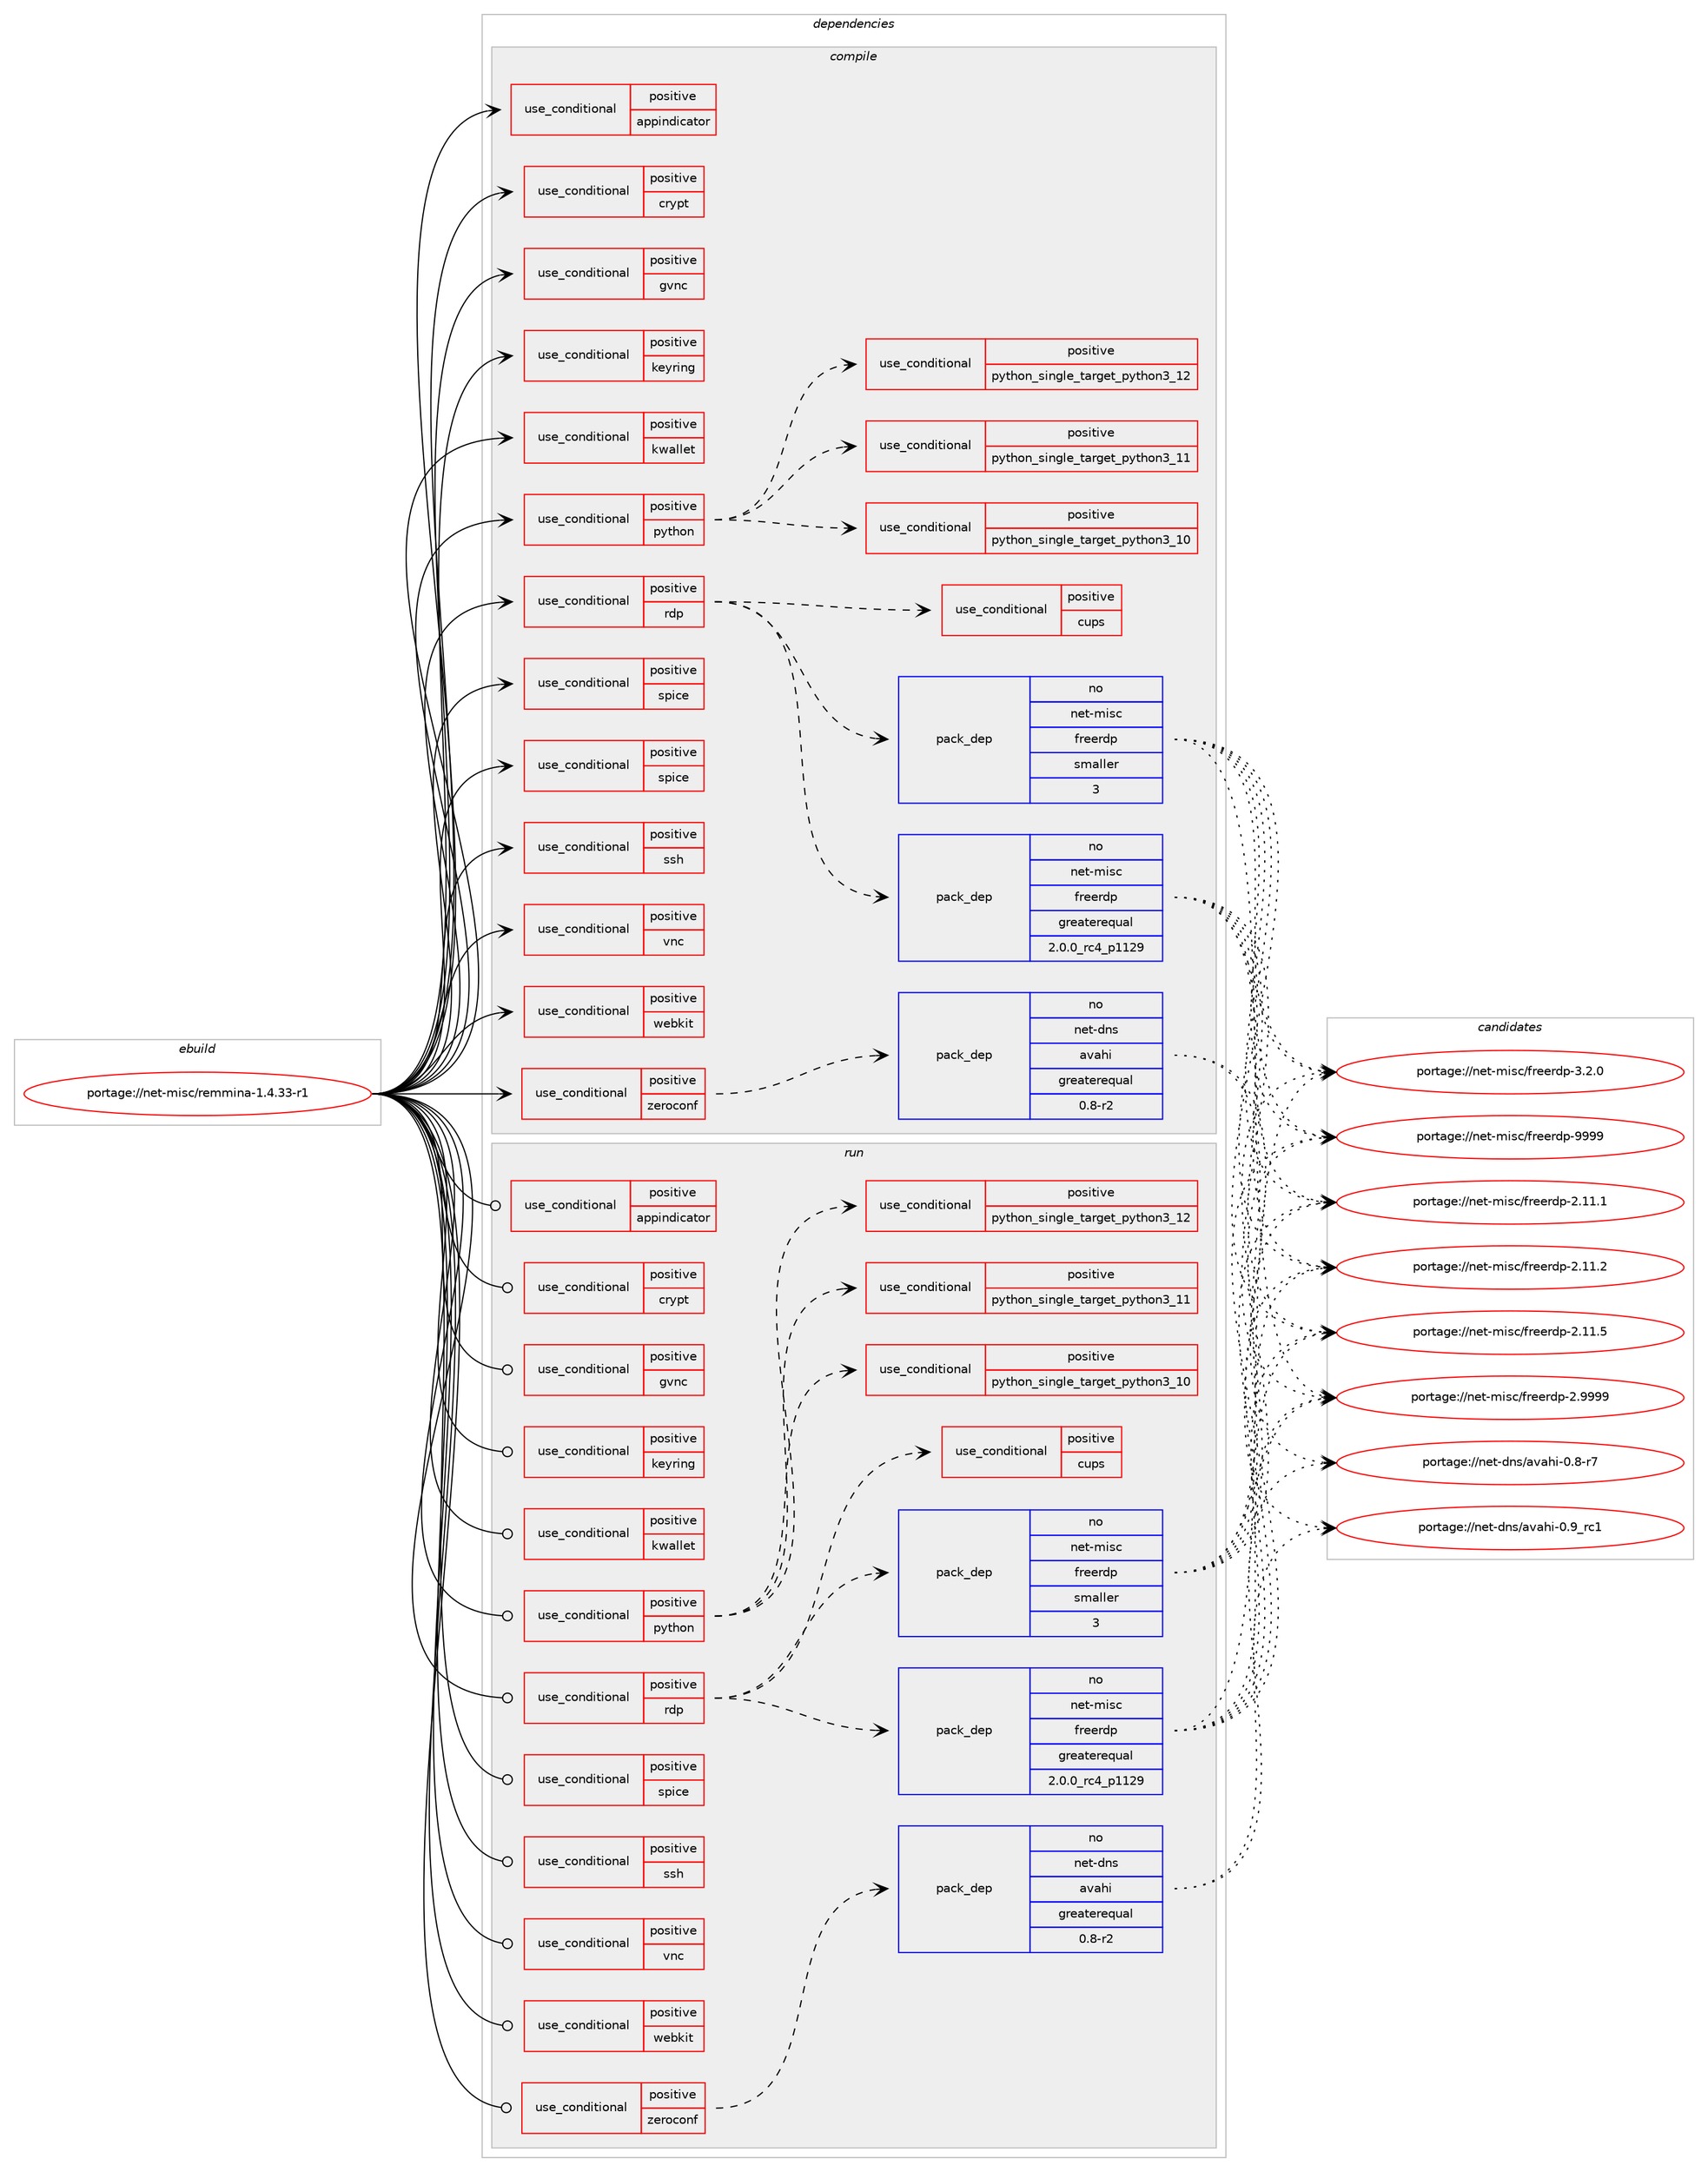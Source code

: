 digraph prolog {

# *************
# Graph options
# *************

newrank=true;
concentrate=true;
compound=true;
graph [rankdir=LR,fontname=Helvetica,fontsize=10,ranksep=1.5];#, ranksep=2.5, nodesep=0.2];
edge  [arrowhead=vee];
node  [fontname=Helvetica,fontsize=10];

# **********
# The ebuild
# **********

subgraph cluster_leftcol {
color=gray;
rank=same;
label=<<i>ebuild</i>>;
id [label="portage://net-misc/remmina-1.4.33-r1", color=red, width=4, href="../net-misc/remmina-1.4.33-r1.svg"];
}

# ****************
# The dependencies
# ****************

subgraph cluster_midcol {
color=gray;
label=<<i>dependencies</i>>;
subgraph cluster_compile {
fillcolor="#eeeeee";
style=filled;
label=<<i>compile</i>>;
subgraph cond6751 {
dependency9968 [label=<<TABLE BORDER="0" CELLBORDER="1" CELLSPACING="0" CELLPADDING="4"><TR><TD ROWSPAN="3" CELLPADDING="10">use_conditional</TD></TR><TR><TD>positive</TD></TR><TR><TD>appindicator</TD></TR></TABLE>>, shape=none, color=red];
# *** BEGIN UNKNOWN DEPENDENCY TYPE (TODO) ***
# dependency9968 -> package_dependency(portage://net-misc/remmina-1.4.33-r1,install,no,dev-libs,libayatana-appindicator,none,[,,],[],[])
# *** END UNKNOWN DEPENDENCY TYPE (TODO) ***

}
id:e -> dependency9968:w [weight=20,style="solid",arrowhead="vee"];
subgraph cond6752 {
dependency9969 [label=<<TABLE BORDER="0" CELLBORDER="1" CELLSPACING="0" CELLPADDING="4"><TR><TD ROWSPAN="3" CELLPADDING="10">use_conditional</TD></TR><TR><TD>positive</TD></TR><TR><TD>crypt</TD></TR></TABLE>>, shape=none, color=red];
# *** BEGIN UNKNOWN DEPENDENCY TYPE (TODO) ***
# dependency9969 -> package_dependency(portage://net-misc/remmina-1.4.33-r1,install,no,dev-libs,libgcrypt,none,[,,],[slot(0),equal],[])
# *** END UNKNOWN DEPENDENCY TYPE (TODO) ***

}
id:e -> dependency9969:w [weight=20,style="solid",arrowhead="vee"];
subgraph cond6753 {
dependency9970 [label=<<TABLE BORDER="0" CELLBORDER="1" CELLSPACING="0" CELLPADDING="4"><TR><TD ROWSPAN="3" CELLPADDING="10">use_conditional</TD></TR><TR><TD>positive</TD></TR><TR><TD>gvnc</TD></TR></TABLE>>, shape=none, color=red];
# *** BEGIN UNKNOWN DEPENDENCY TYPE (TODO) ***
# dependency9970 -> package_dependency(portage://net-misc/remmina-1.4.33-r1,install,no,net-libs,gtk-vnc,none,[,,],[],[])
# *** END UNKNOWN DEPENDENCY TYPE (TODO) ***

}
id:e -> dependency9970:w [weight=20,style="solid",arrowhead="vee"];
subgraph cond6754 {
dependency9971 [label=<<TABLE BORDER="0" CELLBORDER="1" CELLSPACING="0" CELLPADDING="4"><TR><TD ROWSPAN="3" CELLPADDING="10">use_conditional</TD></TR><TR><TD>positive</TD></TR><TR><TD>keyring</TD></TR></TABLE>>, shape=none, color=red];
# *** BEGIN UNKNOWN DEPENDENCY TYPE (TODO) ***
# dependency9971 -> package_dependency(portage://net-misc/remmina-1.4.33-r1,install,no,app-crypt,libsecret,none,[,,],[],[])
# *** END UNKNOWN DEPENDENCY TYPE (TODO) ***

}
id:e -> dependency9971:w [weight=20,style="solid",arrowhead="vee"];
subgraph cond6755 {
dependency9972 [label=<<TABLE BORDER="0" CELLBORDER="1" CELLSPACING="0" CELLPADDING="4"><TR><TD ROWSPAN="3" CELLPADDING="10">use_conditional</TD></TR><TR><TD>positive</TD></TR><TR><TD>kwallet</TD></TR></TABLE>>, shape=none, color=red];
# *** BEGIN UNKNOWN DEPENDENCY TYPE (TODO) ***
# dependency9972 -> package_dependency(portage://net-misc/remmina-1.4.33-r1,install,no,kde-frameworks,kwallet,none,[,,],[slot(5)],[])
# *** END UNKNOWN DEPENDENCY TYPE (TODO) ***

}
id:e -> dependency9972:w [weight=20,style="solid",arrowhead="vee"];
subgraph cond6756 {
dependency9973 [label=<<TABLE BORDER="0" CELLBORDER="1" CELLSPACING="0" CELLPADDING="4"><TR><TD ROWSPAN="3" CELLPADDING="10">use_conditional</TD></TR><TR><TD>positive</TD></TR><TR><TD>python</TD></TR></TABLE>>, shape=none, color=red];
subgraph cond6757 {
dependency9974 [label=<<TABLE BORDER="0" CELLBORDER="1" CELLSPACING="0" CELLPADDING="4"><TR><TD ROWSPAN="3" CELLPADDING="10">use_conditional</TD></TR><TR><TD>positive</TD></TR><TR><TD>python_single_target_python3_10</TD></TR></TABLE>>, shape=none, color=red];
# *** BEGIN UNKNOWN DEPENDENCY TYPE (TODO) ***
# dependency9974 -> package_dependency(portage://net-misc/remmina-1.4.33-r1,install,no,dev-lang,python,none,[,,],[slot(3.10)],[])
# *** END UNKNOWN DEPENDENCY TYPE (TODO) ***

}
dependency9973:e -> dependency9974:w [weight=20,style="dashed",arrowhead="vee"];
subgraph cond6758 {
dependency9975 [label=<<TABLE BORDER="0" CELLBORDER="1" CELLSPACING="0" CELLPADDING="4"><TR><TD ROWSPAN="3" CELLPADDING="10">use_conditional</TD></TR><TR><TD>positive</TD></TR><TR><TD>python_single_target_python3_11</TD></TR></TABLE>>, shape=none, color=red];
# *** BEGIN UNKNOWN DEPENDENCY TYPE (TODO) ***
# dependency9975 -> package_dependency(portage://net-misc/remmina-1.4.33-r1,install,no,dev-lang,python,none,[,,],[slot(3.11)],[])
# *** END UNKNOWN DEPENDENCY TYPE (TODO) ***

}
dependency9973:e -> dependency9975:w [weight=20,style="dashed",arrowhead="vee"];
subgraph cond6759 {
dependency9976 [label=<<TABLE BORDER="0" CELLBORDER="1" CELLSPACING="0" CELLPADDING="4"><TR><TD ROWSPAN="3" CELLPADDING="10">use_conditional</TD></TR><TR><TD>positive</TD></TR><TR><TD>python_single_target_python3_12</TD></TR></TABLE>>, shape=none, color=red];
# *** BEGIN UNKNOWN DEPENDENCY TYPE (TODO) ***
# dependency9976 -> package_dependency(portage://net-misc/remmina-1.4.33-r1,install,no,dev-lang,python,none,[,,],[slot(3.12)],[])
# *** END UNKNOWN DEPENDENCY TYPE (TODO) ***

}
dependency9973:e -> dependency9976:w [weight=20,style="dashed",arrowhead="vee"];
}
id:e -> dependency9973:w [weight=20,style="solid",arrowhead="vee"];
subgraph cond6760 {
dependency9977 [label=<<TABLE BORDER="0" CELLBORDER="1" CELLSPACING="0" CELLPADDING="4"><TR><TD ROWSPAN="3" CELLPADDING="10">use_conditional</TD></TR><TR><TD>positive</TD></TR><TR><TD>rdp</TD></TR></TABLE>>, shape=none, color=red];
subgraph pack3135 {
dependency9978 [label=<<TABLE BORDER="0" CELLBORDER="1" CELLSPACING="0" CELLPADDING="4" WIDTH="220"><TR><TD ROWSPAN="6" CELLPADDING="30">pack_dep</TD></TR><TR><TD WIDTH="110">no</TD></TR><TR><TD>net-misc</TD></TR><TR><TD>freerdp</TD></TR><TR><TD>greaterequal</TD></TR><TR><TD>2.0.0_rc4_p1129</TD></TR></TABLE>>, shape=none, color=blue];
}
dependency9977:e -> dependency9978:w [weight=20,style="dashed",arrowhead="vee"];
subgraph pack3136 {
dependency9979 [label=<<TABLE BORDER="0" CELLBORDER="1" CELLSPACING="0" CELLPADDING="4" WIDTH="220"><TR><TD ROWSPAN="6" CELLPADDING="30">pack_dep</TD></TR><TR><TD WIDTH="110">no</TD></TR><TR><TD>net-misc</TD></TR><TR><TD>freerdp</TD></TR><TR><TD>smaller</TD></TR><TR><TD>3</TD></TR></TABLE>>, shape=none, color=blue];
}
dependency9977:e -> dependency9979:w [weight=20,style="dashed",arrowhead="vee"];
subgraph cond6761 {
dependency9980 [label=<<TABLE BORDER="0" CELLBORDER="1" CELLSPACING="0" CELLPADDING="4"><TR><TD ROWSPAN="3" CELLPADDING="10">use_conditional</TD></TR><TR><TD>positive</TD></TR><TR><TD>cups</TD></TR></TABLE>>, shape=none, color=red];
# *** BEGIN UNKNOWN DEPENDENCY TYPE (TODO) ***
# dependency9980 -> package_dependency(portage://net-misc/remmina-1.4.33-r1,install,no,net-print,cups,none,[,,],any_same_slot,[])
# *** END UNKNOWN DEPENDENCY TYPE (TODO) ***

}
dependency9977:e -> dependency9980:w [weight=20,style="dashed",arrowhead="vee"];
}
id:e -> dependency9977:w [weight=20,style="solid",arrowhead="vee"];
subgraph cond6762 {
dependency9981 [label=<<TABLE BORDER="0" CELLBORDER="1" CELLSPACING="0" CELLPADDING="4"><TR><TD ROWSPAN="3" CELLPADDING="10">use_conditional</TD></TR><TR><TD>positive</TD></TR><TR><TD>spice</TD></TR></TABLE>>, shape=none, color=red];
# *** BEGIN UNKNOWN DEPENDENCY TYPE (TODO) ***
# dependency9981 -> package_dependency(portage://net-misc/remmina-1.4.33-r1,install,no,app-emulation,spice-protocol,none,[,,],[],[])
# *** END UNKNOWN DEPENDENCY TYPE (TODO) ***

}
id:e -> dependency9981:w [weight=20,style="solid",arrowhead="vee"];
subgraph cond6763 {
dependency9982 [label=<<TABLE BORDER="0" CELLBORDER="1" CELLSPACING="0" CELLPADDING="4"><TR><TD ROWSPAN="3" CELLPADDING="10">use_conditional</TD></TR><TR><TD>positive</TD></TR><TR><TD>spice</TD></TR></TABLE>>, shape=none, color=red];
# *** BEGIN UNKNOWN DEPENDENCY TYPE (TODO) ***
# dependency9982 -> package_dependency(portage://net-misc/remmina-1.4.33-r1,install,no,net-misc,spice-gtk,none,[,,],[],[use(enable(gtk3),none)])
# *** END UNKNOWN DEPENDENCY TYPE (TODO) ***

}
id:e -> dependency9982:w [weight=20,style="solid",arrowhead="vee"];
subgraph cond6764 {
dependency9983 [label=<<TABLE BORDER="0" CELLBORDER="1" CELLSPACING="0" CELLPADDING="4"><TR><TD ROWSPAN="3" CELLPADDING="10">use_conditional</TD></TR><TR><TD>positive</TD></TR><TR><TD>ssh</TD></TR></TABLE>>, shape=none, color=red];
# *** BEGIN UNKNOWN DEPENDENCY TYPE (TODO) ***
# dependency9983 -> package_dependency(portage://net-misc/remmina-1.4.33-r1,install,no,net-libs,libssh,none,[,,],[slot(0),equal],[use(enable(sftp),none)])
# *** END UNKNOWN DEPENDENCY TYPE (TODO) ***

# *** BEGIN UNKNOWN DEPENDENCY TYPE (TODO) ***
# dependency9983 -> package_dependency(portage://net-misc/remmina-1.4.33-r1,install,no,x11-libs,vte,none,[,,],[slot(2.91)],[])
# *** END UNKNOWN DEPENDENCY TYPE (TODO) ***

}
id:e -> dependency9983:w [weight=20,style="solid",arrowhead="vee"];
subgraph cond6765 {
dependency9984 [label=<<TABLE BORDER="0" CELLBORDER="1" CELLSPACING="0" CELLPADDING="4"><TR><TD ROWSPAN="3" CELLPADDING="10">use_conditional</TD></TR><TR><TD>positive</TD></TR><TR><TD>vnc</TD></TR></TABLE>>, shape=none, color=red];
# *** BEGIN UNKNOWN DEPENDENCY TYPE (TODO) ***
# dependency9984 -> package_dependency(portage://net-misc/remmina-1.4.33-r1,install,no,net-libs,libvncserver,none,[,,],[],[use(enable(jpeg),none)])
# *** END UNKNOWN DEPENDENCY TYPE (TODO) ***

}
id:e -> dependency9984:w [weight=20,style="solid",arrowhead="vee"];
subgraph cond6766 {
dependency9985 [label=<<TABLE BORDER="0" CELLBORDER="1" CELLSPACING="0" CELLPADDING="4"><TR><TD ROWSPAN="3" CELLPADDING="10">use_conditional</TD></TR><TR><TD>positive</TD></TR><TR><TD>webkit</TD></TR></TABLE>>, shape=none, color=red];
# *** BEGIN UNKNOWN DEPENDENCY TYPE (TODO) ***
# dependency9985 -> package_dependency(portage://net-misc/remmina-1.4.33-r1,install,no,net-libs,webkit-gtk,none,[,,],[slot(4.1)],[])
# *** END UNKNOWN DEPENDENCY TYPE (TODO) ***

}
id:e -> dependency9985:w [weight=20,style="solid",arrowhead="vee"];
subgraph cond6767 {
dependency9986 [label=<<TABLE BORDER="0" CELLBORDER="1" CELLSPACING="0" CELLPADDING="4"><TR><TD ROWSPAN="3" CELLPADDING="10">use_conditional</TD></TR><TR><TD>positive</TD></TR><TR><TD>zeroconf</TD></TR></TABLE>>, shape=none, color=red];
subgraph pack3137 {
dependency9987 [label=<<TABLE BORDER="0" CELLBORDER="1" CELLSPACING="0" CELLPADDING="4" WIDTH="220"><TR><TD ROWSPAN="6" CELLPADDING="30">pack_dep</TD></TR><TR><TD WIDTH="110">no</TD></TR><TR><TD>net-dns</TD></TR><TR><TD>avahi</TD></TR><TR><TD>greaterequal</TD></TR><TR><TD>0.8-r2</TD></TR></TABLE>>, shape=none, color=blue];
}
dependency9986:e -> dependency9987:w [weight=20,style="dashed",arrowhead="vee"];
}
id:e -> dependency9986:w [weight=20,style="solid",arrowhead="vee"];
# *** BEGIN UNKNOWN DEPENDENCY TYPE (TODO) ***
# id -> package_dependency(portage://net-misc/remmina-1.4.33-r1,install,no,dev-libs,glib,none,[,,],[slot(2)],[])
# *** END UNKNOWN DEPENDENCY TYPE (TODO) ***

# *** BEGIN UNKNOWN DEPENDENCY TYPE (TODO) ***
# id -> package_dependency(portage://net-misc/remmina-1.4.33-r1,install,no,dev-libs,json-glib,none,[,,],[],[])
# *** END UNKNOWN DEPENDENCY TYPE (TODO) ***

# *** BEGIN UNKNOWN DEPENDENCY TYPE (TODO) ***
# id -> package_dependency(portage://net-misc/remmina-1.4.33-r1,install,no,dev-libs,libpcre2,none,[,,],[],[])
# *** END UNKNOWN DEPENDENCY TYPE (TODO) ***

# *** BEGIN UNKNOWN DEPENDENCY TYPE (TODO) ***
# id -> package_dependency(portage://net-misc/remmina-1.4.33-r1,install,no,dev-libs,libsodium,none,[,,],any_same_slot,[])
# *** END UNKNOWN DEPENDENCY TYPE (TODO) ***

# *** BEGIN UNKNOWN DEPENDENCY TYPE (TODO) ***
# id -> package_dependency(portage://net-misc/remmina-1.4.33-r1,install,no,dev-libs,openssl,none,[,,],[slot(0),equal],[])
# *** END UNKNOWN DEPENDENCY TYPE (TODO) ***

# *** BEGIN UNKNOWN DEPENDENCY TYPE (TODO) ***
# id -> package_dependency(portage://net-misc/remmina-1.4.33-r1,install,no,x11-libs,gdk-pixbuf,none,[,,],[],[])
# *** END UNKNOWN DEPENDENCY TYPE (TODO) ***

# *** BEGIN UNKNOWN DEPENDENCY TYPE (TODO) ***
# id -> package_dependency(portage://net-misc/remmina-1.4.33-r1,install,no,x11-libs,gtk+,none,[,,],[slot(3)],[use(optenable(wayland),none)])
# *** END UNKNOWN DEPENDENCY TYPE (TODO) ***

# *** BEGIN UNKNOWN DEPENDENCY TYPE (TODO) ***
# id -> package_dependency(portage://net-misc/remmina-1.4.33-r1,install,no,x11-libs,libX11,none,[,,],[],[])
# *** END UNKNOWN DEPENDENCY TYPE (TODO) ***

# *** BEGIN UNKNOWN DEPENDENCY TYPE (TODO) ***
# id -> package_dependency(portage://net-misc/remmina-1.4.33-r1,install,no,x11-libs,libxkbfile,none,[,,],[],[])
# *** END UNKNOWN DEPENDENCY TYPE (TODO) ***

}
subgraph cluster_compileandrun {
fillcolor="#eeeeee";
style=filled;
label=<<i>compile and run</i>>;
}
subgraph cluster_run {
fillcolor="#eeeeee";
style=filled;
label=<<i>run</i>>;
subgraph cond6768 {
dependency9988 [label=<<TABLE BORDER="0" CELLBORDER="1" CELLSPACING="0" CELLPADDING="4"><TR><TD ROWSPAN="3" CELLPADDING="10">use_conditional</TD></TR><TR><TD>positive</TD></TR><TR><TD>appindicator</TD></TR></TABLE>>, shape=none, color=red];
# *** BEGIN UNKNOWN DEPENDENCY TYPE (TODO) ***
# dependency9988 -> package_dependency(portage://net-misc/remmina-1.4.33-r1,run,no,dev-libs,libayatana-appindicator,none,[,,],[],[])
# *** END UNKNOWN DEPENDENCY TYPE (TODO) ***

}
id:e -> dependency9988:w [weight=20,style="solid",arrowhead="odot"];
subgraph cond6769 {
dependency9989 [label=<<TABLE BORDER="0" CELLBORDER="1" CELLSPACING="0" CELLPADDING="4"><TR><TD ROWSPAN="3" CELLPADDING="10">use_conditional</TD></TR><TR><TD>positive</TD></TR><TR><TD>crypt</TD></TR></TABLE>>, shape=none, color=red];
# *** BEGIN UNKNOWN DEPENDENCY TYPE (TODO) ***
# dependency9989 -> package_dependency(portage://net-misc/remmina-1.4.33-r1,run,no,dev-libs,libgcrypt,none,[,,],[slot(0),equal],[])
# *** END UNKNOWN DEPENDENCY TYPE (TODO) ***

}
id:e -> dependency9989:w [weight=20,style="solid",arrowhead="odot"];
subgraph cond6770 {
dependency9990 [label=<<TABLE BORDER="0" CELLBORDER="1" CELLSPACING="0" CELLPADDING="4"><TR><TD ROWSPAN="3" CELLPADDING="10">use_conditional</TD></TR><TR><TD>positive</TD></TR><TR><TD>gvnc</TD></TR></TABLE>>, shape=none, color=red];
# *** BEGIN UNKNOWN DEPENDENCY TYPE (TODO) ***
# dependency9990 -> package_dependency(portage://net-misc/remmina-1.4.33-r1,run,no,net-libs,gtk-vnc,none,[,,],[],[])
# *** END UNKNOWN DEPENDENCY TYPE (TODO) ***

}
id:e -> dependency9990:w [weight=20,style="solid",arrowhead="odot"];
subgraph cond6771 {
dependency9991 [label=<<TABLE BORDER="0" CELLBORDER="1" CELLSPACING="0" CELLPADDING="4"><TR><TD ROWSPAN="3" CELLPADDING="10">use_conditional</TD></TR><TR><TD>positive</TD></TR><TR><TD>keyring</TD></TR></TABLE>>, shape=none, color=red];
# *** BEGIN UNKNOWN DEPENDENCY TYPE (TODO) ***
# dependency9991 -> package_dependency(portage://net-misc/remmina-1.4.33-r1,run,no,app-crypt,libsecret,none,[,,],[],[])
# *** END UNKNOWN DEPENDENCY TYPE (TODO) ***

}
id:e -> dependency9991:w [weight=20,style="solid",arrowhead="odot"];
subgraph cond6772 {
dependency9992 [label=<<TABLE BORDER="0" CELLBORDER="1" CELLSPACING="0" CELLPADDING="4"><TR><TD ROWSPAN="3" CELLPADDING="10">use_conditional</TD></TR><TR><TD>positive</TD></TR><TR><TD>kwallet</TD></TR></TABLE>>, shape=none, color=red];
# *** BEGIN UNKNOWN DEPENDENCY TYPE (TODO) ***
# dependency9992 -> package_dependency(portage://net-misc/remmina-1.4.33-r1,run,no,kde-frameworks,kwallet,none,[,,],[slot(5)],[])
# *** END UNKNOWN DEPENDENCY TYPE (TODO) ***

}
id:e -> dependency9992:w [weight=20,style="solid",arrowhead="odot"];
subgraph cond6773 {
dependency9993 [label=<<TABLE BORDER="0" CELLBORDER="1" CELLSPACING="0" CELLPADDING="4"><TR><TD ROWSPAN="3" CELLPADDING="10">use_conditional</TD></TR><TR><TD>positive</TD></TR><TR><TD>python</TD></TR></TABLE>>, shape=none, color=red];
subgraph cond6774 {
dependency9994 [label=<<TABLE BORDER="0" CELLBORDER="1" CELLSPACING="0" CELLPADDING="4"><TR><TD ROWSPAN="3" CELLPADDING="10">use_conditional</TD></TR><TR><TD>positive</TD></TR><TR><TD>python_single_target_python3_10</TD></TR></TABLE>>, shape=none, color=red];
# *** BEGIN UNKNOWN DEPENDENCY TYPE (TODO) ***
# dependency9994 -> package_dependency(portage://net-misc/remmina-1.4.33-r1,run,no,dev-lang,python,none,[,,],[slot(3.10)],[])
# *** END UNKNOWN DEPENDENCY TYPE (TODO) ***

}
dependency9993:e -> dependency9994:w [weight=20,style="dashed",arrowhead="vee"];
subgraph cond6775 {
dependency9995 [label=<<TABLE BORDER="0" CELLBORDER="1" CELLSPACING="0" CELLPADDING="4"><TR><TD ROWSPAN="3" CELLPADDING="10">use_conditional</TD></TR><TR><TD>positive</TD></TR><TR><TD>python_single_target_python3_11</TD></TR></TABLE>>, shape=none, color=red];
# *** BEGIN UNKNOWN DEPENDENCY TYPE (TODO) ***
# dependency9995 -> package_dependency(portage://net-misc/remmina-1.4.33-r1,run,no,dev-lang,python,none,[,,],[slot(3.11)],[])
# *** END UNKNOWN DEPENDENCY TYPE (TODO) ***

}
dependency9993:e -> dependency9995:w [weight=20,style="dashed",arrowhead="vee"];
subgraph cond6776 {
dependency9996 [label=<<TABLE BORDER="0" CELLBORDER="1" CELLSPACING="0" CELLPADDING="4"><TR><TD ROWSPAN="3" CELLPADDING="10">use_conditional</TD></TR><TR><TD>positive</TD></TR><TR><TD>python_single_target_python3_12</TD></TR></TABLE>>, shape=none, color=red];
# *** BEGIN UNKNOWN DEPENDENCY TYPE (TODO) ***
# dependency9996 -> package_dependency(portage://net-misc/remmina-1.4.33-r1,run,no,dev-lang,python,none,[,,],[slot(3.12)],[])
# *** END UNKNOWN DEPENDENCY TYPE (TODO) ***

}
dependency9993:e -> dependency9996:w [weight=20,style="dashed",arrowhead="vee"];
}
id:e -> dependency9993:w [weight=20,style="solid",arrowhead="odot"];
subgraph cond6777 {
dependency9997 [label=<<TABLE BORDER="0" CELLBORDER="1" CELLSPACING="0" CELLPADDING="4"><TR><TD ROWSPAN="3" CELLPADDING="10">use_conditional</TD></TR><TR><TD>positive</TD></TR><TR><TD>rdp</TD></TR></TABLE>>, shape=none, color=red];
subgraph pack3138 {
dependency9998 [label=<<TABLE BORDER="0" CELLBORDER="1" CELLSPACING="0" CELLPADDING="4" WIDTH="220"><TR><TD ROWSPAN="6" CELLPADDING="30">pack_dep</TD></TR><TR><TD WIDTH="110">no</TD></TR><TR><TD>net-misc</TD></TR><TR><TD>freerdp</TD></TR><TR><TD>greaterequal</TD></TR><TR><TD>2.0.0_rc4_p1129</TD></TR></TABLE>>, shape=none, color=blue];
}
dependency9997:e -> dependency9998:w [weight=20,style="dashed",arrowhead="vee"];
subgraph pack3139 {
dependency9999 [label=<<TABLE BORDER="0" CELLBORDER="1" CELLSPACING="0" CELLPADDING="4" WIDTH="220"><TR><TD ROWSPAN="6" CELLPADDING="30">pack_dep</TD></TR><TR><TD WIDTH="110">no</TD></TR><TR><TD>net-misc</TD></TR><TR><TD>freerdp</TD></TR><TR><TD>smaller</TD></TR><TR><TD>3</TD></TR></TABLE>>, shape=none, color=blue];
}
dependency9997:e -> dependency9999:w [weight=20,style="dashed",arrowhead="vee"];
subgraph cond6778 {
dependency10000 [label=<<TABLE BORDER="0" CELLBORDER="1" CELLSPACING="0" CELLPADDING="4"><TR><TD ROWSPAN="3" CELLPADDING="10">use_conditional</TD></TR><TR><TD>positive</TD></TR><TR><TD>cups</TD></TR></TABLE>>, shape=none, color=red];
# *** BEGIN UNKNOWN DEPENDENCY TYPE (TODO) ***
# dependency10000 -> package_dependency(portage://net-misc/remmina-1.4.33-r1,run,no,net-print,cups,none,[,,],any_same_slot,[])
# *** END UNKNOWN DEPENDENCY TYPE (TODO) ***

}
dependency9997:e -> dependency10000:w [weight=20,style="dashed",arrowhead="vee"];
}
id:e -> dependency9997:w [weight=20,style="solid",arrowhead="odot"];
subgraph cond6779 {
dependency10001 [label=<<TABLE BORDER="0" CELLBORDER="1" CELLSPACING="0" CELLPADDING="4"><TR><TD ROWSPAN="3" CELLPADDING="10">use_conditional</TD></TR><TR><TD>positive</TD></TR><TR><TD>spice</TD></TR></TABLE>>, shape=none, color=red];
# *** BEGIN UNKNOWN DEPENDENCY TYPE (TODO) ***
# dependency10001 -> package_dependency(portage://net-misc/remmina-1.4.33-r1,run,no,net-misc,spice-gtk,none,[,,],[],[use(enable(gtk3),none)])
# *** END UNKNOWN DEPENDENCY TYPE (TODO) ***

}
id:e -> dependency10001:w [weight=20,style="solid",arrowhead="odot"];
subgraph cond6780 {
dependency10002 [label=<<TABLE BORDER="0" CELLBORDER="1" CELLSPACING="0" CELLPADDING="4"><TR><TD ROWSPAN="3" CELLPADDING="10">use_conditional</TD></TR><TR><TD>positive</TD></TR><TR><TD>ssh</TD></TR></TABLE>>, shape=none, color=red];
# *** BEGIN UNKNOWN DEPENDENCY TYPE (TODO) ***
# dependency10002 -> package_dependency(portage://net-misc/remmina-1.4.33-r1,run,no,net-libs,libssh,none,[,,],[slot(0),equal],[use(enable(sftp),none)])
# *** END UNKNOWN DEPENDENCY TYPE (TODO) ***

# *** BEGIN UNKNOWN DEPENDENCY TYPE (TODO) ***
# dependency10002 -> package_dependency(portage://net-misc/remmina-1.4.33-r1,run,no,x11-libs,vte,none,[,,],[slot(2.91)],[])
# *** END UNKNOWN DEPENDENCY TYPE (TODO) ***

}
id:e -> dependency10002:w [weight=20,style="solid",arrowhead="odot"];
subgraph cond6781 {
dependency10003 [label=<<TABLE BORDER="0" CELLBORDER="1" CELLSPACING="0" CELLPADDING="4"><TR><TD ROWSPAN="3" CELLPADDING="10">use_conditional</TD></TR><TR><TD>positive</TD></TR><TR><TD>vnc</TD></TR></TABLE>>, shape=none, color=red];
# *** BEGIN UNKNOWN DEPENDENCY TYPE (TODO) ***
# dependency10003 -> package_dependency(portage://net-misc/remmina-1.4.33-r1,run,no,net-libs,libvncserver,none,[,,],[],[use(enable(jpeg),none)])
# *** END UNKNOWN DEPENDENCY TYPE (TODO) ***

}
id:e -> dependency10003:w [weight=20,style="solid",arrowhead="odot"];
subgraph cond6782 {
dependency10004 [label=<<TABLE BORDER="0" CELLBORDER="1" CELLSPACING="0" CELLPADDING="4"><TR><TD ROWSPAN="3" CELLPADDING="10">use_conditional</TD></TR><TR><TD>positive</TD></TR><TR><TD>webkit</TD></TR></TABLE>>, shape=none, color=red];
# *** BEGIN UNKNOWN DEPENDENCY TYPE (TODO) ***
# dependency10004 -> package_dependency(portage://net-misc/remmina-1.4.33-r1,run,no,net-libs,webkit-gtk,none,[,,],[slot(4.1)],[])
# *** END UNKNOWN DEPENDENCY TYPE (TODO) ***

}
id:e -> dependency10004:w [weight=20,style="solid",arrowhead="odot"];
subgraph cond6783 {
dependency10005 [label=<<TABLE BORDER="0" CELLBORDER="1" CELLSPACING="0" CELLPADDING="4"><TR><TD ROWSPAN="3" CELLPADDING="10">use_conditional</TD></TR><TR><TD>positive</TD></TR><TR><TD>zeroconf</TD></TR></TABLE>>, shape=none, color=red];
subgraph pack3140 {
dependency10006 [label=<<TABLE BORDER="0" CELLBORDER="1" CELLSPACING="0" CELLPADDING="4" WIDTH="220"><TR><TD ROWSPAN="6" CELLPADDING="30">pack_dep</TD></TR><TR><TD WIDTH="110">no</TD></TR><TR><TD>net-dns</TD></TR><TR><TD>avahi</TD></TR><TR><TD>greaterequal</TD></TR><TR><TD>0.8-r2</TD></TR></TABLE>>, shape=none, color=blue];
}
dependency10005:e -> dependency10006:w [weight=20,style="dashed",arrowhead="vee"];
}
id:e -> dependency10005:w [weight=20,style="solid",arrowhead="odot"];
# *** BEGIN UNKNOWN DEPENDENCY TYPE (TODO) ***
# id -> package_dependency(portage://net-misc/remmina-1.4.33-r1,run,no,dev-libs,glib,none,[,,],[slot(2)],[])
# *** END UNKNOWN DEPENDENCY TYPE (TODO) ***

# *** BEGIN UNKNOWN DEPENDENCY TYPE (TODO) ***
# id -> package_dependency(portage://net-misc/remmina-1.4.33-r1,run,no,dev-libs,json-glib,none,[,,],[],[])
# *** END UNKNOWN DEPENDENCY TYPE (TODO) ***

# *** BEGIN UNKNOWN DEPENDENCY TYPE (TODO) ***
# id -> package_dependency(portage://net-misc/remmina-1.4.33-r1,run,no,dev-libs,libpcre2,none,[,,],[],[])
# *** END UNKNOWN DEPENDENCY TYPE (TODO) ***

# *** BEGIN UNKNOWN DEPENDENCY TYPE (TODO) ***
# id -> package_dependency(portage://net-misc/remmina-1.4.33-r1,run,no,dev-libs,libsodium,none,[,,],any_same_slot,[])
# *** END UNKNOWN DEPENDENCY TYPE (TODO) ***

# *** BEGIN UNKNOWN DEPENDENCY TYPE (TODO) ***
# id -> package_dependency(portage://net-misc/remmina-1.4.33-r1,run,no,dev-libs,openssl,none,[,,],[slot(0),equal],[])
# *** END UNKNOWN DEPENDENCY TYPE (TODO) ***

# *** BEGIN UNKNOWN DEPENDENCY TYPE (TODO) ***
# id -> package_dependency(portage://net-misc/remmina-1.4.33-r1,run,no,virtual,freedesktop-icon-theme,none,[,,],[],[])
# *** END UNKNOWN DEPENDENCY TYPE (TODO) ***

# *** BEGIN UNKNOWN DEPENDENCY TYPE (TODO) ***
# id -> package_dependency(portage://net-misc/remmina-1.4.33-r1,run,no,x11-libs,gdk-pixbuf,none,[,,],[],[])
# *** END UNKNOWN DEPENDENCY TYPE (TODO) ***

# *** BEGIN UNKNOWN DEPENDENCY TYPE (TODO) ***
# id -> package_dependency(portage://net-misc/remmina-1.4.33-r1,run,no,x11-libs,gtk+,none,[,,],[slot(3)],[use(optenable(wayland),none)])
# *** END UNKNOWN DEPENDENCY TYPE (TODO) ***

# *** BEGIN UNKNOWN DEPENDENCY TYPE (TODO) ***
# id -> package_dependency(portage://net-misc/remmina-1.4.33-r1,run,no,x11-libs,libX11,none,[,,],[],[])
# *** END UNKNOWN DEPENDENCY TYPE (TODO) ***

# *** BEGIN UNKNOWN DEPENDENCY TYPE (TODO) ***
# id -> package_dependency(portage://net-misc/remmina-1.4.33-r1,run,no,x11-libs,libxkbfile,none,[,,],[],[])
# *** END UNKNOWN DEPENDENCY TYPE (TODO) ***

}
}

# **************
# The candidates
# **************

subgraph cluster_choices {
rank=same;
color=gray;
label=<<i>candidates</i>>;

subgraph choice3135 {
color=black;
nodesep=1;
choice11010111645109105115994710211410110111410011245504649494649 [label="portage://net-misc/freerdp-2.11.1", color=red, width=4,href="../net-misc/freerdp-2.11.1.svg"];
choice11010111645109105115994710211410110111410011245504649494650 [label="portage://net-misc/freerdp-2.11.2", color=red, width=4,href="../net-misc/freerdp-2.11.2.svg"];
choice11010111645109105115994710211410110111410011245504649494653 [label="portage://net-misc/freerdp-2.11.5", color=red, width=4,href="../net-misc/freerdp-2.11.5.svg"];
choice11010111645109105115994710211410110111410011245504657575757 [label="portage://net-misc/freerdp-2.9999", color=red, width=4,href="../net-misc/freerdp-2.9999.svg"];
choice110101116451091051159947102114101101114100112455146504648 [label="portage://net-misc/freerdp-3.2.0", color=red, width=4,href="../net-misc/freerdp-3.2.0.svg"];
choice1101011164510910511599471021141011011141001124557575757 [label="portage://net-misc/freerdp-9999", color=red, width=4,href="../net-misc/freerdp-9999.svg"];
dependency9978:e -> choice11010111645109105115994710211410110111410011245504649494649:w [style=dotted,weight="100"];
dependency9978:e -> choice11010111645109105115994710211410110111410011245504649494650:w [style=dotted,weight="100"];
dependency9978:e -> choice11010111645109105115994710211410110111410011245504649494653:w [style=dotted,weight="100"];
dependency9978:e -> choice11010111645109105115994710211410110111410011245504657575757:w [style=dotted,weight="100"];
dependency9978:e -> choice110101116451091051159947102114101101114100112455146504648:w [style=dotted,weight="100"];
dependency9978:e -> choice1101011164510910511599471021141011011141001124557575757:w [style=dotted,weight="100"];
}
subgraph choice3136 {
color=black;
nodesep=1;
choice11010111645109105115994710211410110111410011245504649494649 [label="portage://net-misc/freerdp-2.11.1", color=red, width=4,href="../net-misc/freerdp-2.11.1.svg"];
choice11010111645109105115994710211410110111410011245504649494650 [label="portage://net-misc/freerdp-2.11.2", color=red, width=4,href="../net-misc/freerdp-2.11.2.svg"];
choice11010111645109105115994710211410110111410011245504649494653 [label="portage://net-misc/freerdp-2.11.5", color=red, width=4,href="../net-misc/freerdp-2.11.5.svg"];
choice11010111645109105115994710211410110111410011245504657575757 [label="portage://net-misc/freerdp-2.9999", color=red, width=4,href="../net-misc/freerdp-2.9999.svg"];
choice110101116451091051159947102114101101114100112455146504648 [label="portage://net-misc/freerdp-3.2.0", color=red, width=4,href="../net-misc/freerdp-3.2.0.svg"];
choice1101011164510910511599471021141011011141001124557575757 [label="portage://net-misc/freerdp-9999", color=red, width=4,href="../net-misc/freerdp-9999.svg"];
dependency9979:e -> choice11010111645109105115994710211410110111410011245504649494649:w [style=dotted,weight="100"];
dependency9979:e -> choice11010111645109105115994710211410110111410011245504649494650:w [style=dotted,weight="100"];
dependency9979:e -> choice11010111645109105115994710211410110111410011245504649494653:w [style=dotted,weight="100"];
dependency9979:e -> choice11010111645109105115994710211410110111410011245504657575757:w [style=dotted,weight="100"];
dependency9979:e -> choice110101116451091051159947102114101101114100112455146504648:w [style=dotted,weight="100"];
dependency9979:e -> choice1101011164510910511599471021141011011141001124557575757:w [style=dotted,weight="100"];
}
subgraph choice3137 {
color=black;
nodesep=1;
choice11010111645100110115479711897104105454846564511455 [label="portage://net-dns/avahi-0.8-r7", color=red, width=4,href="../net-dns/avahi-0.8-r7.svg"];
choice1101011164510011011547971189710410545484657951149949 [label="portage://net-dns/avahi-0.9_rc1", color=red, width=4,href="../net-dns/avahi-0.9_rc1.svg"];
dependency9987:e -> choice11010111645100110115479711897104105454846564511455:w [style=dotted,weight="100"];
dependency9987:e -> choice1101011164510011011547971189710410545484657951149949:w [style=dotted,weight="100"];
}
subgraph choice3138 {
color=black;
nodesep=1;
choice11010111645109105115994710211410110111410011245504649494649 [label="portage://net-misc/freerdp-2.11.1", color=red, width=4,href="../net-misc/freerdp-2.11.1.svg"];
choice11010111645109105115994710211410110111410011245504649494650 [label="portage://net-misc/freerdp-2.11.2", color=red, width=4,href="../net-misc/freerdp-2.11.2.svg"];
choice11010111645109105115994710211410110111410011245504649494653 [label="portage://net-misc/freerdp-2.11.5", color=red, width=4,href="../net-misc/freerdp-2.11.5.svg"];
choice11010111645109105115994710211410110111410011245504657575757 [label="portage://net-misc/freerdp-2.9999", color=red, width=4,href="../net-misc/freerdp-2.9999.svg"];
choice110101116451091051159947102114101101114100112455146504648 [label="portage://net-misc/freerdp-3.2.0", color=red, width=4,href="../net-misc/freerdp-3.2.0.svg"];
choice1101011164510910511599471021141011011141001124557575757 [label="portage://net-misc/freerdp-9999", color=red, width=4,href="../net-misc/freerdp-9999.svg"];
dependency9998:e -> choice11010111645109105115994710211410110111410011245504649494649:w [style=dotted,weight="100"];
dependency9998:e -> choice11010111645109105115994710211410110111410011245504649494650:w [style=dotted,weight="100"];
dependency9998:e -> choice11010111645109105115994710211410110111410011245504649494653:w [style=dotted,weight="100"];
dependency9998:e -> choice11010111645109105115994710211410110111410011245504657575757:w [style=dotted,weight="100"];
dependency9998:e -> choice110101116451091051159947102114101101114100112455146504648:w [style=dotted,weight="100"];
dependency9998:e -> choice1101011164510910511599471021141011011141001124557575757:w [style=dotted,weight="100"];
}
subgraph choice3139 {
color=black;
nodesep=1;
choice11010111645109105115994710211410110111410011245504649494649 [label="portage://net-misc/freerdp-2.11.1", color=red, width=4,href="../net-misc/freerdp-2.11.1.svg"];
choice11010111645109105115994710211410110111410011245504649494650 [label="portage://net-misc/freerdp-2.11.2", color=red, width=4,href="../net-misc/freerdp-2.11.2.svg"];
choice11010111645109105115994710211410110111410011245504649494653 [label="portage://net-misc/freerdp-2.11.5", color=red, width=4,href="../net-misc/freerdp-2.11.5.svg"];
choice11010111645109105115994710211410110111410011245504657575757 [label="portage://net-misc/freerdp-2.9999", color=red, width=4,href="../net-misc/freerdp-2.9999.svg"];
choice110101116451091051159947102114101101114100112455146504648 [label="portage://net-misc/freerdp-3.2.0", color=red, width=4,href="../net-misc/freerdp-3.2.0.svg"];
choice1101011164510910511599471021141011011141001124557575757 [label="portage://net-misc/freerdp-9999", color=red, width=4,href="../net-misc/freerdp-9999.svg"];
dependency9999:e -> choice11010111645109105115994710211410110111410011245504649494649:w [style=dotted,weight="100"];
dependency9999:e -> choice11010111645109105115994710211410110111410011245504649494650:w [style=dotted,weight="100"];
dependency9999:e -> choice11010111645109105115994710211410110111410011245504649494653:w [style=dotted,weight="100"];
dependency9999:e -> choice11010111645109105115994710211410110111410011245504657575757:w [style=dotted,weight="100"];
dependency9999:e -> choice110101116451091051159947102114101101114100112455146504648:w [style=dotted,weight="100"];
dependency9999:e -> choice1101011164510910511599471021141011011141001124557575757:w [style=dotted,weight="100"];
}
subgraph choice3140 {
color=black;
nodesep=1;
choice11010111645100110115479711897104105454846564511455 [label="portage://net-dns/avahi-0.8-r7", color=red, width=4,href="../net-dns/avahi-0.8-r7.svg"];
choice1101011164510011011547971189710410545484657951149949 [label="portage://net-dns/avahi-0.9_rc1", color=red, width=4,href="../net-dns/avahi-0.9_rc1.svg"];
dependency10006:e -> choice11010111645100110115479711897104105454846564511455:w [style=dotted,weight="100"];
dependency10006:e -> choice1101011164510011011547971189710410545484657951149949:w [style=dotted,weight="100"];
}
}

}

